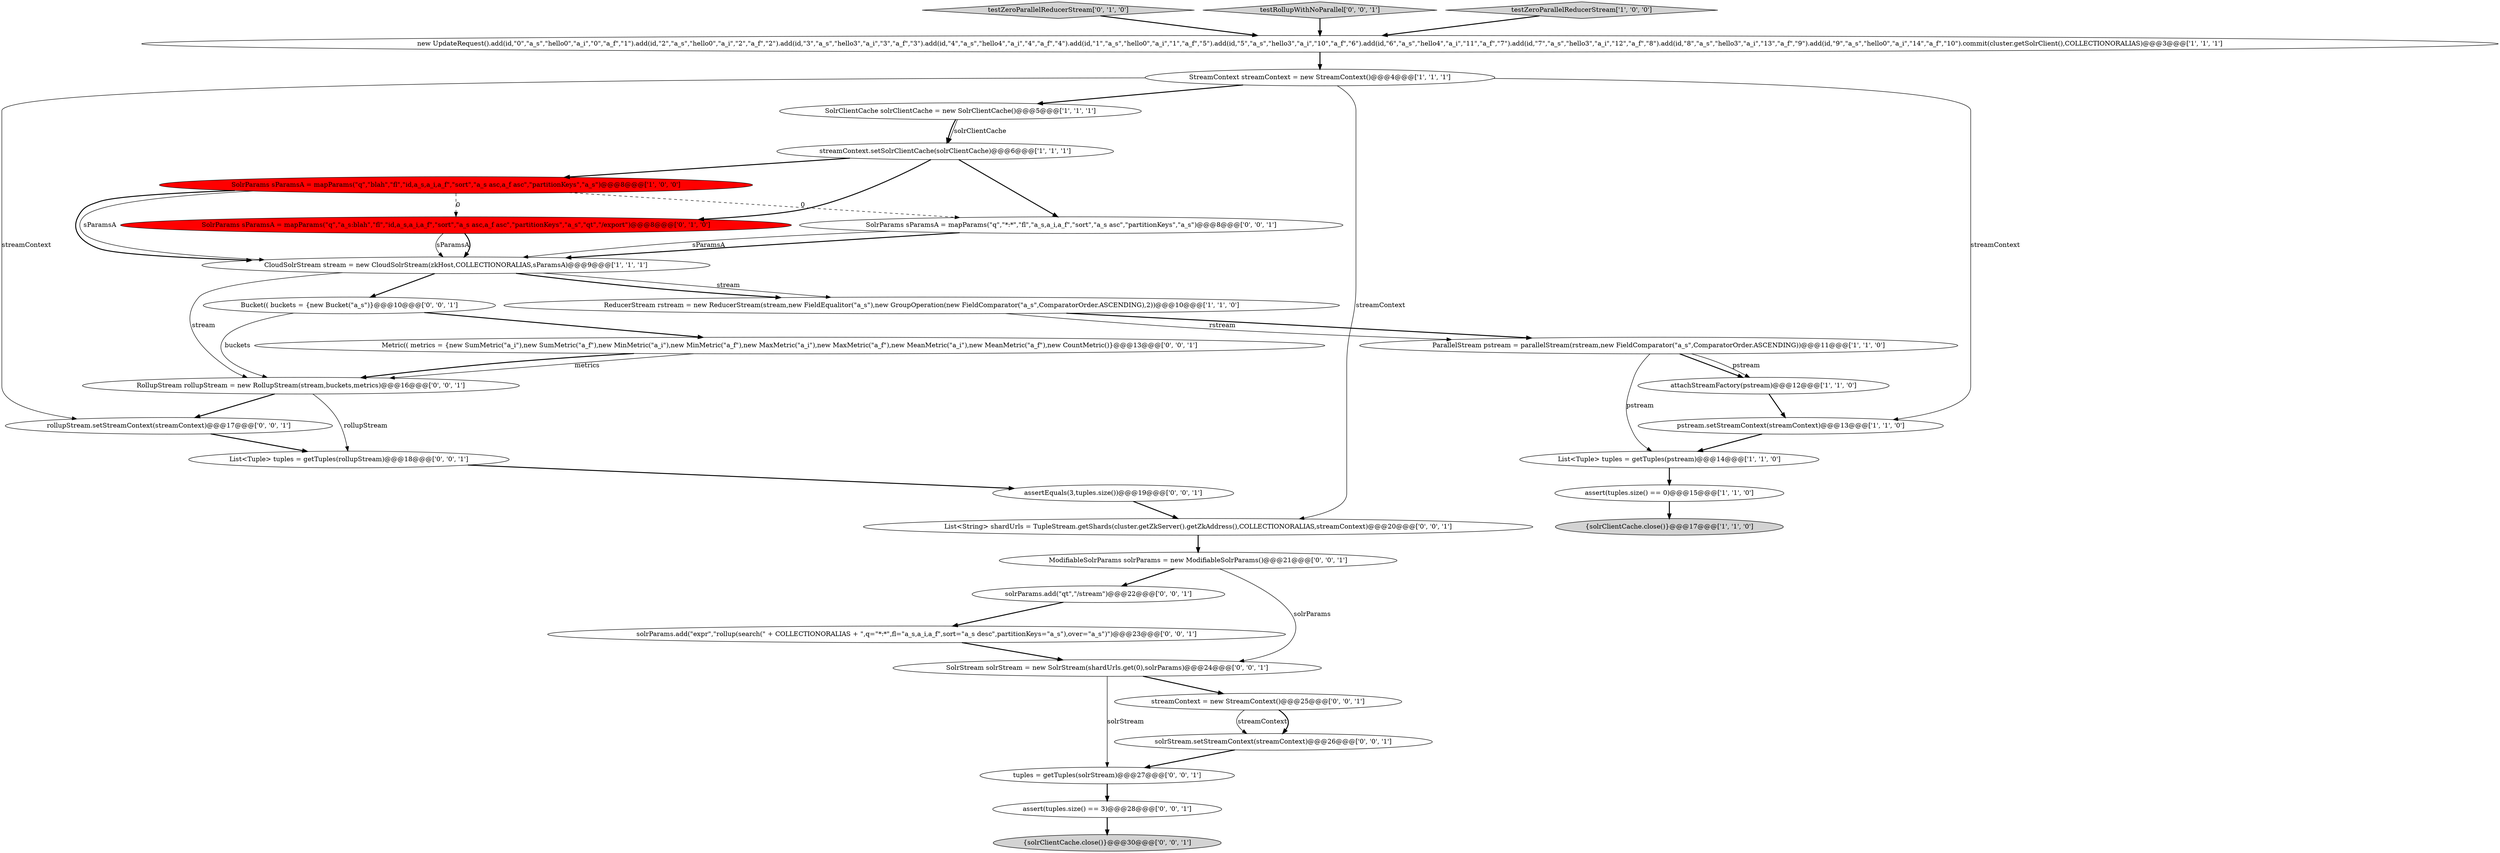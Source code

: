 digraph {
28 [style = filled, label = "SolrStream solrStream = new SolrStream(shardUrls.get(0),solrParams)@@@24@@@['0', '0', '1']", fillcolor = white, shape = ellipse image = "AAA0AAABBB3BBB"];
19 [style = filled, label = "List<String> shardUrls = TupleStream.getShards(cluster.getZkServer().getZkAddress(),COLLECTIONORALIAS,streamContext)@@@20@@@['0', '0', '1']", fillcolor = white, shape = ellipse image = "AAA0AAABBB3BBB"];
4 [style = filled, label = "streamContext.setSolrClientCache(solrClientCache)@@@6@@@['1', '1', '1']", fillcolor = white, shape = ellipse image = "AAA0AAABBB1BBB"];
6 [style = filled, label = "assert(tuples.size() == 0)@@@15@@@['1', '1', '0']", fillcolor = white, shape = ellipse image = "AAA0AAABBB1BBB"];
14 [style = filled, label = "testZeroParallelReducerStream['0', '1', '0']", fillcolor = lightgray, shape = diamond image = "AAA0AAABBB2BBB"];
23 [style = filled, label = "RollupStream rollupStream = new RollupStream(stream,buckets,metrics)@@@16@@@['0', '0', '1']", fillcolor = white, shape = ellipse image = "AAA0AAABBB3BBB"];
21 [style = filled, label = "assert(tuples.size() == 3)@@@28@@@['0', '0', '1']", fillcolor = white, shape = ellipse image = "AAA0AAABBB3BBB"];
12 [style = filled, label = "SolrClientCache solrClientCache = new SolrClientCache()@@@5@@@['1', '1', '1']", fillcolor = white, shape = ellipse image = "AAA0AAABBB1BBB"];
16 [style = filled, label = "testRollupWithNoParallel['0', '0', '1']", fillcolor = lightgray, shape = diamond image = "AAA0AAABBB3BBB"];
0 [style = filled, label = "attachStreamFactory(pstream)@@@12@@@['1', '1', '0']", fillcolor = white, shape = ellipse image = "AAA0AAABBB1BBB"];
31 [style = filled, label = "List<Tuple> tuples = getTuples(rollupStream)@@@18@@@['0', '0', '1']", fillcolor = white, shape = ellipse image = "AAA0AAABBB3BBB"];
30 [style = filled, label = "solrParams.add(\"expr\",\"rollup(search(\" + COLLECTIONORALIAS + \",q=\"*:*\",fl=\"a_s,a_i,a_f\",sort=\"a_s desc\",partitionKeys=\"a_s\"),over=\"a_s\")\")@@@23@@@['0', '0', '1']", fillcolor = white, shape = ellipse image = "AAA0AAABBB3BBB"];
7 [style = filled, label = "SolrParams sParamsA = mapParams(\"q\",\"blah\",\"fl\",\"id,a_s,a_i,a_f\",\"sort\",\"a_s asc,a_f asc\",\"partitionKeys\",\"a_s\")@@@8@@@['1', '0', '0']", fillcolor = red, shape = ellipse image = "AAA1AAABBB1BBB"];
17 [style = filled, label = "solrParams.add(\"qt\",\"/stream\")@@@22@@@['0', '0', '1']", fillcolor = white, shape = ellipse image = "AAA0AAABBB3BBB"];
33 [style = filled, label = "{solrClientCache.close()}@@@30@@@['0', '0', '1']", fillcolor = lightgray, shape = ellipse image = "AAA0AAABBB3BBB"];
18 [style = filled, label = "solrStream.setStreamContext(streamContext)@@@26@@@['0', '0', '1']", fillcolor = white, shape = ellipse image = "AAA0AAABBB3BBB"];
1 [style = filled, label = "{solrClientCache.close()}@@@17@@@['1', '1', '0']", fillcolor = lightgray, shape = ellipse image = "AAA0AAABBB1BBB"];
8 [style = filled, label = "CloudSolrStream stream = new CloudSolrStream(zkHost,COLLECTIONORALIAS,sParamsA)@@@9@@@['1', '1', '1']", fillcolor = white, shape = ellipse image = "AAA0AAABBB1BBB"];
20 [style = filled, label = "rollupStream.setStreamContext(streamContext)@@@17@@@['0', '0', '1']", fillcolor = white, shape = ellipse image = "AAA0AAABBB3BBB"];
27 [style = filled, label = "ModifiableSolrParams solrParams = new ModifiableSolrParams()@@@21@@@['0', '0', '1']", fillcolor = white, shape = ellipse image = "AAA0AAABBB3BBB"];
24 [style = filled, label = "assertEquals(3,tuples.size())@@@19@@@['0', '0', '1']", fillcolor = white, shape = ellipse image = "AAA0AAABBB3BBB"];
32 [style = filled, label = "streamContext = new StreamContext()@@@25@@@['0', '0', '1']", fillcolor = white, shape = ellipse image = "AAA0AAABBB3BBB"];
2 [style = filled, label = "testZeroParallelReducerStream['1', '0', '0']", fillcolor = lightgray, shape = diamond image = "AAA0AAABBB1BBB"];
3 [style = filled, label = "StreamContext streamContext = new StreamContext()@@@4@@@['1', '1', '1']", fillcolor = white, shape = ellipse image = "AAA0AAABBB1BBB"];
22 [style = filled, label = "Bucket(( buckets = {new Bucket(\"a_s\")}@@@10@@@['0', '0', '1']", fillcolor = white, shape = ellipse image = "AAA0AAABBB3BBB"];
15 [style = filled, label = "SolrParams sParamsA = mapParams(\"q\",\"a_s:blah\",\"fl\",\"id,a_s,a_i,a_f\",\"sort\",\"a_s asc,a_f asc\",\"partitionKeys\",\"a_s\",\"qt\",\"/export\")@@@8@@@['0', '1', '0']", fillcolor = red, shape = ellipse image = "AAA1AAABBB2BBB"];
26 [style = filled, label = "SolrParams sParamsA = mapParams(\"q\",\"*:*\",\"fl\",\"a_s,a_i,a_f\",\"sort\",\"a_s asc\",\"partitionKeys\",\"a_s\")@@@8@@@['0', '0', '1']", fillcolor = white, shape = ellipse image = "AAA0AAABBB3BBB"];
10 [style = filled, label = "new UpdateRequest().add(id,\"0\",\"a_s\",\"hello0\",\"a_i\",\"0\",\"a_f\",\"1\").add(id,\"2\",\"a_s\",\"hello0\",\"a_i\",\"2\",\"a_f\",\"2\").add(id,\"3\",\"a_s\",\"hello3\",\"a_i\",\"3\",\"a_f\",\"3\").add(id,\"4\",\"a_s\",\"hello4\",\"a_i\",\"4\",\"a_f\",\"4\").add(id,\"1\",\"a_s\",\"hello0\",\"a_i\",\"1\",\"a_f\",\"5\").add(id,\"5\",\"a_s\",\"hello3\",\"a_i\",\"10\",\"a_f\",\"6\").add(id,\"6\",\"a_s\",\"hello4\",\"a_i\",\"11\",\"a_f\",\"7\").add(id,\"7\",\"a_s\",\"hello3\",\"a_i\",\"12\",\"a_f\",\"8\").add(id,\"8\",\"a_s\",\"hello3\",\"a_i\",\"13\",\"a_f\",\"9\").add(id,\"9\",\"a_s\",\"hello0\",\"a_i\",\"14\",\"a_f\",\"10\").commit(cluster.getSolrClient(),COLLECTIONORALIAS)@@@3@@@['1', '1', '1']", fillcolor = white, shape = ellipse image = "AAA0AAABBB1BBB"];
11 [style = filled, label = "ParallelStream pstream = parallelStream(rstream,new FieldComparator(\"a_s\",ComparatorOrder.ASCENDING))@@@11@@@['1', '1', '0']", fillcolor = white, shape = ellipse image = "AAA0AAABBB1BBB"];
29 [style = filled, label = "tuples = getTuples(solrStream)@@@27@@@['0', '0', '1']", fillcolor = white, shape = ellipse image = "AAA0AAABBB3BBB"];
13 [style = filled, label = "ReducerStream rstream = new ReducerStream(stream,new FieldEqualitor(\"a_s\"),new GroupOperation(new FieldComparator(\"a_s\",ComparatorOrder.ASCENDING),2))@@@10@@@['1', '1', '0']", fillcolor = white, shape = ellipse image = "AAA0AAABBB1BBB"];
5 [style = filled, label = "List<Tuple> tuples = getTuples(pstream)@@@14@@@['1', '1', '0']", fillcolor = white, shape = ellipse image = "AAA0AAABBB1BBB"];
25 [style = filled, label = "Metric(( metrics = {new SumMetric(\"a_i\"),new SumMetric(\"a_f\"),new MinMetric(\"a_i\"),new MinMetric(\"a_f\"),new MaxMetric(\"a_i\"),new MaxMetric(\"a_f\"),new MeanMetric(\"a_i\"),new MeanMetric(\"a_f\"),new CountMetric()}@@@13@@@['0', '0', '1']", fillcolor = white, shape = ellipse image = "AAA0AAABBB3BBB"];
9 [style = filled, label = "pstream.setStreamContext(streamContext)@@@13@@@['1', '1', '0']", fillcolor = white, shape = ellipse image = "AAA0AAABBB1BBB"];
22->25 [style = bold, label=""];
0->9 [style = bold, label=""];
23->20 [style = bold, label=""];
27->28 [style = solid, label="solrParams"];
24->19 [style = bold, label=""];
8->13 [style = solid, label="stream"];
32->18 [style = solid, label="streamContext"];
16->10 [style = bold, label=""];
25->23 [style = bold, label=""];
31->24 [style = bold, label=""];
21->33 [style = bold, label=""];
23->31 [style = solid, label="rollupStream"];
4->15 [style = bold, label=""];
4->26 [style = bold, label=""];
14->10 [style = bold, label=""];
10->3 [style = bold, label=""];
26->8 [style = bold, label=""];
20->31 [style = bold, label=""];
17->30 [style = bold, label=""];
7->8 [style = solid, label="sParamsA"];
13->11 [style = solid, label="rstream"];
3->12 [style = bold, label=""];
3->20 [style = solid, label="streamContext"];
8->23 [style = solid, label="stream"];
25->23 [style = solid, label="metrics"];
7->8 [style = bold, label=""];
2->10 [style = bold, label=""];
13->11 [style = bold, label=""];
29->21 [style = bold, label=""];
4->7 [style = bold, label=""];
8->22 [style = bold, label=""];
28->32 [style = bold, label=""];
6->1 [style = bold, label=""];
18->29 [style = bold, label=""];
11->0 [style = bold, label=""];
30->28 [style = bold, label=""];
15->8 [style = solid, label="sParamsA"];
5->6 [style = bold, label=""];
28->29 [style = solid, label="solrStream"];
12->4 [style = bold, label=""];
19->27 [style = bold, label=""];
12->4 [style = solid, label="solrClientCache"];
11->0 [style = solid, label="pstream"];
27->17 [style = bold, label=""];
11->5 [style = solid, label="pstream"];
26->8 [style = solid, label="sParamsA"];
9->5 [style = bold, label=""];
22->23 [style = solid, label="buckets"];
7->15 [style = dashed, label="0"];
32->18 [style = bold, label=""];
7->26 [style = dashed, label="0"];
3->19 [style = solid, label="streamContext"];
15->8 [style = bold, label=""];
3->9 [style = solid, label="streamContext"];
8->13 [style = bold, label=""];
}
